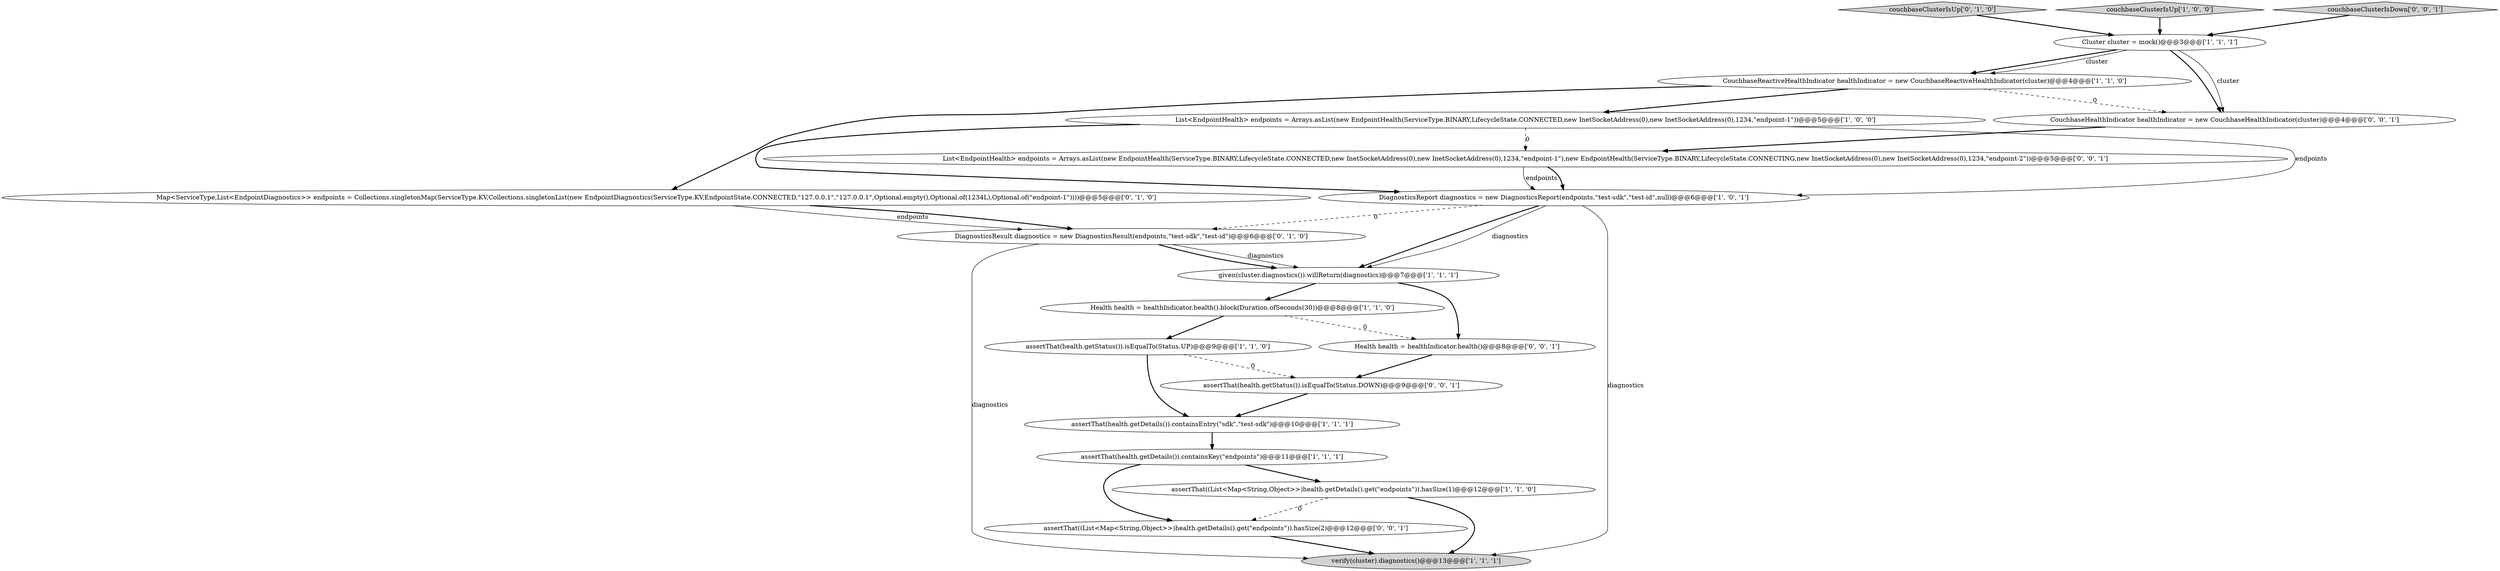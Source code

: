 digraph {
10 [style = filled, label = "assertThat((List<Map<String,Object>>)health.getDetails().get(\"endpoints\")).hasSize(1)@@@12@@@['1', '1', '0']", fillcolor = white, shape = ellipse image = "AAA0AAABBB1BBB"];
7 [style = filled, label = "verify(cluster).diagnostics()@@@13@@@['1', '1', '1']", fillcolor = lightgray, shape = ellipse image = "AAA0AAABBB1BBB"];
13 [style = filled, label = "DiagnosticsResult diagnostics = new DiagnosticsResult(endpoints,\"test-sdk\",\"test-id\")@@@6@@@['0', '1', '0']", fillcolor = white, shape = ellipse image = "AAA1AAABBB2BBB"];
5 [style = filled, label = "DiagnosticsReport diagnostics = new DiagnosticsReport(endpoints,\"test-sdk\",\"test-id\",null)@@@6@@@['1', '0', '1']", fillcolor = white, shape = ellipse image = "AAA0AAABBB1BBB"];
6 [style = filled, label = "Cluster cluster = mock()@@@3@@@['1', '1', '1']", fillcolor = white, shape = ellipse image = "AAA0AAABBB1BBB"];
1 [style = filled, label = "List<EndpointHealth> endpoints = Arrays.asList(new EndpointHealth(ServiceType.BINARY,LifecycleState.CONNECTED,new InetSocketAddress(0),new InetSocketAddress(0),1234,\"endpoint-1\"))@@@5@@@['1', '0', '0']", fillcolor = white, shape = ellipse image = "AAA0AAABBB1BBB"];
17 [style = filled, label = "assertThat((List<Map<String,Object>>)health.getDetails().get(\"endpoints\")).hasSize(2)@@@12@@@['0', '0', '1']", fillcolor = white, shape = ellipse image = "AAA0AAABBB3BBB"];
18 [style = filled, label = "CouchbaseHealthIndicator healthIndicator = new CouchbaseHealthIndicator(cluster)@@@4@@@['0', '0', '1']", fillcolor = white, shape = ellipse image = "AAA0AAABBB3BBB"];
14 [style = filled, label = "couchbaseClusterIsUp['0', '1', '0']", fillcolor = lightgray, shape = diamond image = "AAA0AAABBB2BBB"];
3 [style = filled, label = "couchbaseClusterIsUp['1', '0', '0']", fillcolor = lightgray, shape = diamond image = "AAA0AAABBB1BBB"];
15 [style = filled, label = "assertThat(health.getStatus()).isEqualTo(Status.DOWN)@@@9@@@['0', '0', '1']", fillcolor = white, shape = ellipse image = "AAA0AAABBB3BBB"];
20 [style = filled, label = "couchbaseClusterIsDown['0', '0', '1']", fillcolor = lightgray, shape = diamond image = "AAA0AAABBB3BBB"];
19 [style = filled, label = "Health health = healthIndicator.health()@@@8@@@['0', '0', '1']", fillcolor = white, shape = ellipse image = "AAA0AAABBB3BBB"];
12 [style = filled, label = "Map<ServiceType,List<EndpointDiagnostics>> endpoints = Collections.singletonMap(ServiceType.KV,Collections.singletonList(new EndpointDiagnostics(ServiceType.KV,EndpointState.CONNECTED,\"127.0.0.1\",\"127.0.0.1\",Optional.empty(),Optional.of(1234L),Optional.of(\"endpoint-1\"))))@@@5@@@['0', '1', '0']", fillcolor = white, shape = ellipse image = "AAA0AAABBB2BBB"];
11 [style = filled, label = "assertThat(health.getStatus()).isEqualTo(Status.UP)@@@9@@@['1', '1', '0']", fillcolor = white, shape = ellipse image = "AAA0AAABBB1BBB"];
16 [style = filled, label = "List<EndpointHealth> endpoints = Arrays.asList(new EndpointHealth(ServiceType.BINARY,LifecycleState.CONNECTED,new InetSocketAddress(0),new InetSocketAddress(0),1234,\"endpoint-1\"),new EndpointHealth(ServiceType.BINARY,LifecycleState.CONNECTING,new InetSocketAddress(0),new InetSocketAddress(0),1234,\"endpoint-2\"))@@@5@@@['0', '0', '1']", fillcolor = white, shape = ellipse image = "AAA0AAABBB3BBB"];
8 [style = filled, label = "Health health = healthIndicator.health().block(Duration.ofSeconds(30))@@@8@@@['1', '1', '0']", fillcolor = white, shape = ellipse image = "AAA0AAABBB1BBB"];
9 [style = filled, label = "assertThat(health.getDetails()).containsKey(\"endpoints\")@@@11@@@['1', '1', '1']", fillcolor = white, shape = ellipse image = "AAA0AAABBB1BBB"];
2 [style = filled, label = "given(cluster.diagnostics()).willReturn(diagnostics)@@@7@@@['1', '1', '1']", fillcolor = white, shape = ellipse image = "AAA0AAABBB1BBB"];
4 [style = filled, label = "CouchbaseReactiveHealthIndicator healthIndicator = new CouchbaseReactiveHealthIndicator(cluster)@@@4@@@['1', '1', '0']", fillcolor = white, shape = ellipse image = "AAA0AAABBB1BBB"];
0 [style = filled, label = "assertThat(health.getDetails()).containsEntry(\"sdk\",\"test-sdk\")@@@10@@@['1', '1', '1']", fillcolor = white, shape = ellipse image = "AAA0AAABBB1BBB"];
5->2 [style = bold, label=""];
5->2 [style = solid, label="diagnostics"];
6->18 [style = bold, label=""];
5->13 [style = dashed, label="0"];
12->13 [style = solid, label="endpoints"];
6->4 [style = bold, label=""];
20->6 [style = bold, label=""];
11->0 [style = bold, label=""];
10->17 [style = dashed, label="0"];
0->9 [style = bold, label=""];
19->15 [style = bold, label=""];
1->5 [style = solid, label="endpoints"];
4->1 [style = bold, label=""];
2->8 [style = bold, label=""];
12->13 [style = bold, label=""];
3->6 [style = bold, label=""];
8->11 [style = bold, label=""];
10->7 [style = bold, label=""];
2->19 [style = bold, label=""];
15->0 [style = bold, label=""];
8->19 [style = dashed, label="0"];
11->15 [style = dashed, label="0"];
16->5 [style = solid, label="endpoints"];
9->17 [style = bold, label=""];
13->7 [style = solid, label="diagnostics"];
18->16 [style = bold, label=""];
4->12 [style = bold, label=""];
14->6 [style = bold, label=""];
6->4 [style = solid, label="cluster"];
16->5 [style = bold, label=""];
1->16 [style = dashed, label="0"];
6->18 [style = solid, label="cluster"];
4->18 [style = dashed, label="0"];
13->2 [style = solid, label="diagnostics"];
17->7 [style = bold, label=""];
13->2 [style = bold, label=""];
5->7 [style = solid, label="diagnostics"];
9->10 [style = bold, label=""];
1->5 [style = bold, label=""];
}
